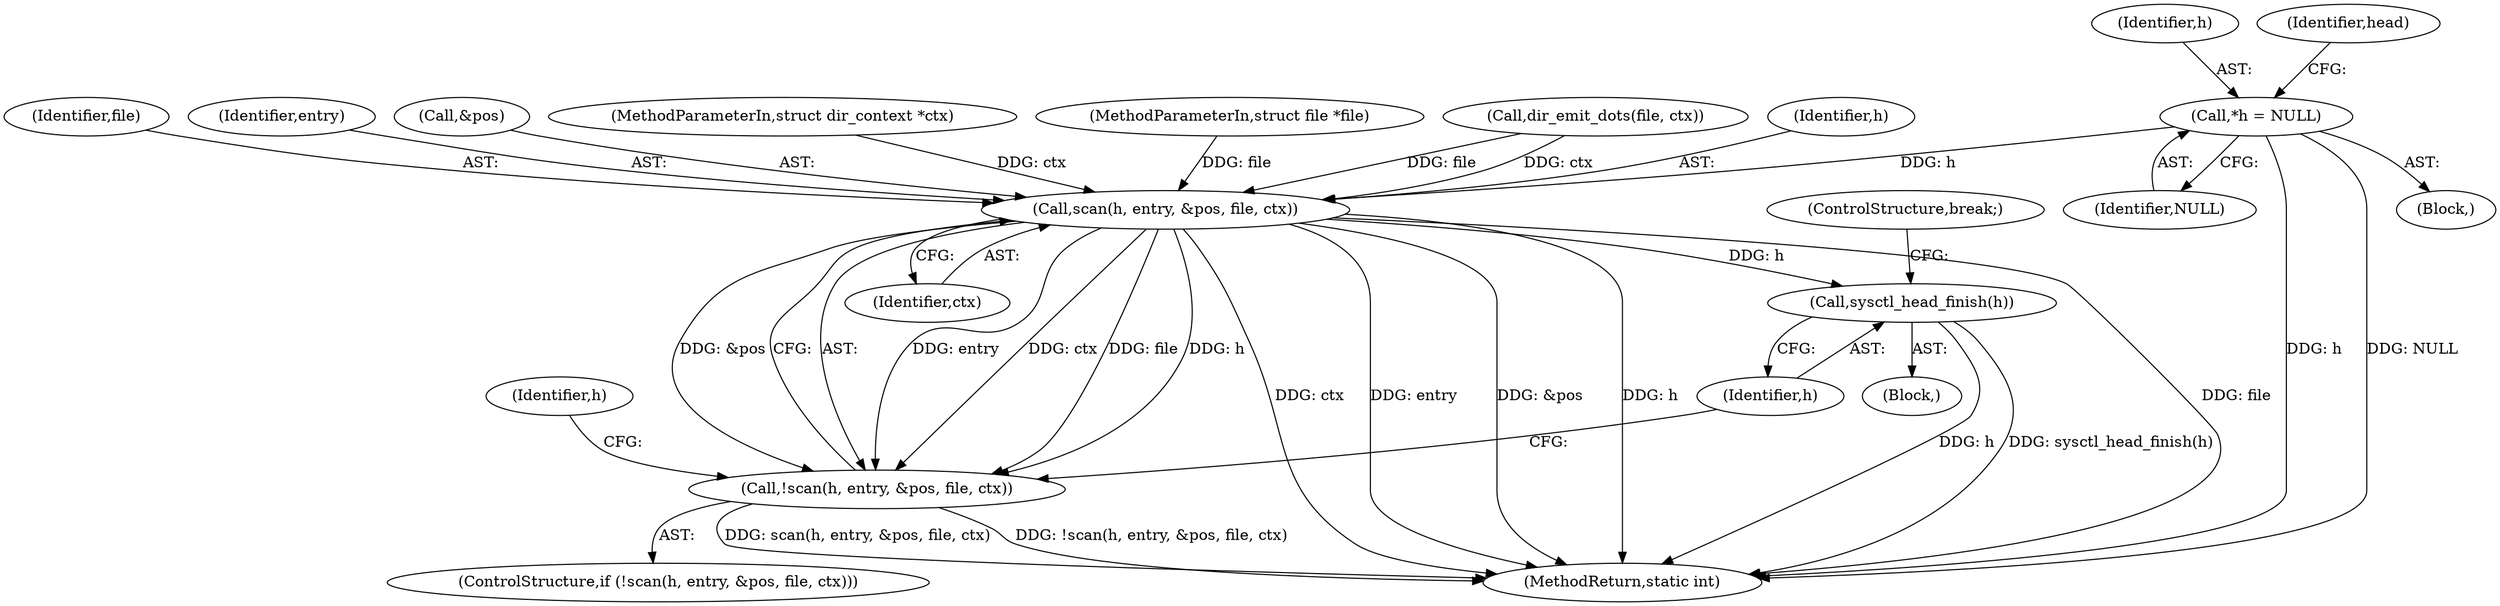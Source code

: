 digraph "0_linux_93362fa47fe98b62e4a34ab408c4a418432e7939@pointer" {
"1000111" [label="(Call,*h = NULL)"];
"1000148" [label="(Call,scan(h, entry, &pos, file, ctx))"];
"1000147" [label="(Call,!scan(h, entry, &pos, file, ctx))"];
"1000156" [label="(Call,sysctl_head_finish(h))"];
"1000125" [label="(Call,dir_emit_dots(file, ctx))"];
"1000164" [label="(MethodReturn,static int)"];
"1000149" [label="(Identifier,h)"];
"1000155" [label="(Block,)"];
"1000153" [label="(Identifier,file)"];
"1000156" [label="(Call,sysctl_head_finish(h))"];
"1000157" [label="(Identifier,h)"];
"1000146" [label="(ControlStructure,if (!scan(h, entry, &pos, file, ctx)))"];
"1000150" [label="(Identifier,entry)"];
"1000112" [label="(Identifier,h)"];
"1000158" [label="(ControlStructure,break;)"];
"1000154" [label="(Identifier,ctx)"];
"1000151" [label="(Call,&pos)"];
"1000103" [label="(Block,)"];
"1000119" [label="(Identifier,head)"];
"1000148" [label="(Call,scan(h, entry, &pos, file, ctx))"];
"1000113" [label="(Identifier,NULL)"];
"1000147" [label="(Call,!scan(h, entry, &pos, file, ctx))"];
"1000142" [label="(Identifier,h)"];
"1000102" [label="(MethodParameterIn,struct dir_context *ctx)"];
"1000101" [label="(MethodParameterIn,struct file *file)"];
"1000111" [label="(Call,*h = NULL)"];
"1000111" -> "1000103"  [label="AST: "];
"1000111" -> "1000113"  [label="CFG: "];
"1000112" -> "1000111"  [label="AST: "];
"1000113" -> "1000111"  [label="AST: "];
"1000119" -> "1000111"  [label="CFG: "];
"1000111" -> "1000164"  [label="DDG: h"];
"1000111" -> "1000164"  [label="DDG: NULL"];
"1000111" -> "1000148"  [label="DDG: h"];
"1000148" -> "1000147"  [label="AST: "];
"1000148" -> "1000154"  [label="CFG: "];
"1000149" -> "1000148"  [label="AST: "];
"1000150" -> "1000148"  [label="AST: "];
"1000151" -> "1000148"  [label="AST: "];
"1000153" -> "1000148"  [label="AST: "];
"1000154" -> "1000148"  [label="AST: "];
"1000147" -> "1000148"  [label="CFG: "];
"1000148" -> "1000164"  [label="DDG: ctx"];
"1000148" -> "1000164"  [label="DDG: entry"];
"1000148" -> "1000164"  [label="DDG: &pos"];
"1000148" -> "1000164"  [label="DDG: h"];
"1000148" -> "1000164"  [label="DDG: file"];
"1000148" -> "1000147"  [label="DDG: file"];
"1000148" -> "1000147"  [label="DDG: h"];
"1000148" -> "1000147"  [label="DDG: &pos"];
"1000148" -> "1000147"  [label="DDG: entry"];
"1000148" -> "1000147"  [label="DDG: ctx"];
"1000125" -> "1000148"  [label="DDG: file"];
"1000125" -> "1000148"  [label="DDG: ctx"];
"1000101" -> "1000148"  [label="DDG: file"];
"1000102" -> "1000148"  [label="DDG: ctx"];
"1000148" -> "1000156"  [label="DDG: h"];
"1000147" -> "1000146"  [label="AST: "];
"1000157" -> "1000147"  [label="CFG: "];
"1000142" -> "1000147"  [label="CFG: "];
"1000147" -> "1000164"  [label="DDG: scan(h, entry, &pos, file, ctx)"];
"1000147" -> "1000164"  [label="DDG: !scan(h, entry, &pos, file, ctx)"];
"1000156" -> "1000155"  [label="AST: "];
"1000156" -> "1000157"  [label="CFG: "];
"1000157" -> "1000156"  [label="AST: "];
"1000158" -> "1000156"  [label="CFG: "];
"1000156" -> "1000164"  [label="DDG: h"];
"1000156" -> "1000164"  [label="DDG: sysctl_head_finish(h)"];
}
